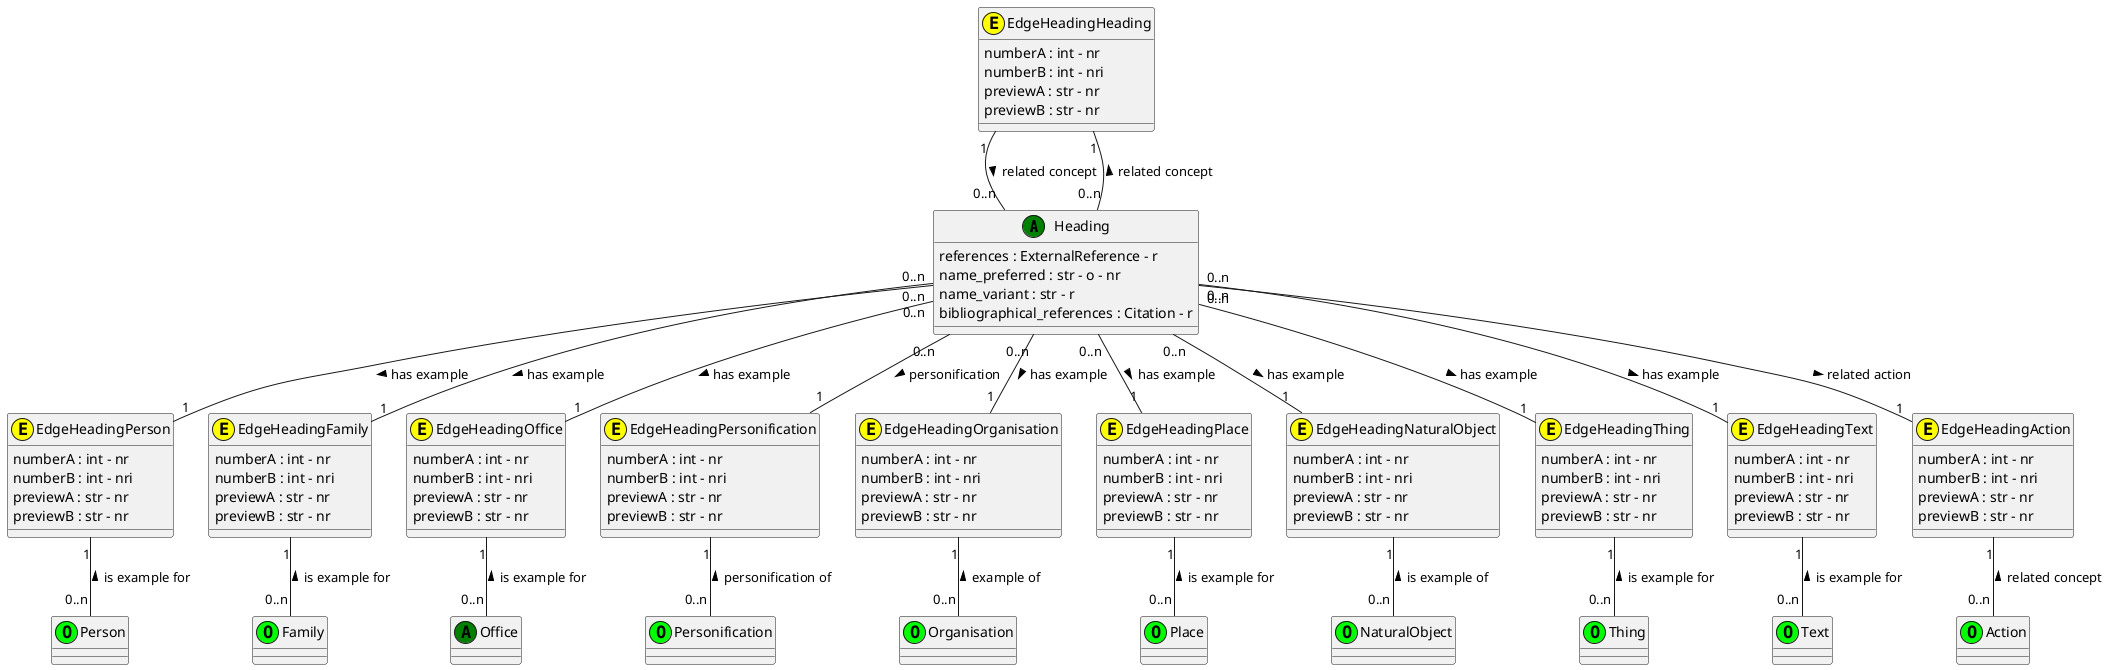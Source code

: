 @startuml Heading 

class Heading <<(A,green)>>
Heading : references : ExternalReference - r
Heading : name_preferred : str - o - nr
Heading : name_variant : str - r 
Heading : bibliographical_references : Citation - r

class Person <<(O,lime)>>

class Family <<(O,lime)>>

class Office <<(A,green)>>

class Personification <<(O,lime)>>

class Organisation <<(O,lime)>>

class Place <<(O,lime)>>

class NaturalObject <<(O,lime)>>

class Thing <<(O,lime)>>

class Text <<(O,lime)>>

class Action <<(O,lime)>>

class EdgeHeadingHeading <<(E,yellow)>>
EdgeHeadingHeading : numberA : int - nr
EdgeHeadingHeading : numberB : int - nri
EdgeHeadingHeading : previewA : str - nr
EdgeHeadingHeading : previewB : str - nr

class EdgeHeadingPerson  <<(E,yellow)>>
EdgeHeadingPerson : numberA : int - nr
EdgeHeadingPerson : numberB : int - nri
EdgeHeadingPerson : previewA : str - nr
EdgeHeadingPerson : previewB : str - nr

class EdgeHeadingFamily  <<(E,yellow)>>
EdgeHeadingFamily : numberA : int - nr
EdgeHeadingFamily : numberB : int - nri
EdgeHeadingFamily : previewA : str - nr
EdgeHeadingFamily : previewB : str - nr

class EdgeHeadingOffice  <<(E,yellow)>>
EdgeHeadingOffice : numberA : int - nr
EdgeHeadingOffice : numberB : int - nri
EdgeHeadingOffice : previewA : str - nr
EdgeHeadingOffice : previewB : str - nr

class EdgeHeadingPersonification  <<(E,yellow)>>
EdgeHeadingPersonification : numberA : int - nr
EdgeHeadingPersonification : numberB : int - nri
EdgeHeadingPersonification : previewA : str - nr
EdgeHeadingPersonification : previewB : str - nr

class EdgeHeadingOrganisation  <<(E,yellow)>>
EdgeHeadingOrganisation : numberA : int - nr
EdgeHeadingOrganisation : numberB : int - nri
EdgeHeadingOrganisation : previewA : str - nr
EdgeHeadingOrganisation : previewB : str - nr

class EdgeHeadingPlace  <<(E,yellow)>>
EdgeHeadingPlace : numberA : int - nr
EdgeHeadingPlace : numberB : int - nri
EdgeHeadingPlace : previewA : str - nr
EdgeHeadingPlace : previewB : str - nr

class EdgeHeadingNaturalObject  <<(E,yellow)>>
EdgeHeadingNaturalObject : numberA : int - nr
EdgeHeadingNaturalObject : numberB : int - nri
EdgeHeadingNaturalObject : previewA : str - nr
EdgeHeadingNaturalObject : previewB : str - nr

class EdgeHeadingThing <<(E,yellow)>>
EdgeHeadingThing : numberA : int - nr
EdgeHeadingThing : numberB : int - nri
EdgeHeadingThing : previewA : str - nr
EdgeHeadingThing : previewB : str - nr

class EdgeHeadingText  <<(E,yellow)>>
EdgeHeadingText : numberA : int - nr
EdgeHeadingText : numberB : int - nri
EdgeHeadingText : previewA : str - nr
EdgeHeadingText : previewB : str - nr

class EdgeHeadingAction  <<(E,yellow)>>
EdgeHeadingAction : numberA : int - nr
EdgeHeadingAction : numberB : int - nri
EdgeHeadingAction : previewA : str - nr
EdgeHeadingAction : previewB : str - nr

EdgeHeadingHeading "1" -- "0..n" Heading : related concept >
EdgeHeadingHeading "1" -- "0..n" Heading : related concept <

Heading "0..n" -- "1" EdgeHeadingPerson : > has example
EdgeHeadingPerson "1" -- "0..n" Person :  is example for <

Heading "0..n" -- "1" EdgeHeadingFamily : > has example
EdgeHeadingFamily "1" -- "0..n" Family :  is example for <

Heading "0..n" -- "1" EdgeHeadingOffice : > has example
EdgeHeadingOffice "1" -- "0..n" Office :  is example for <

Heading "0..n" -- "1" EdgeHeadingPersonification : > personification
EdgeHeadingPersonification "1" -- "0..n" Personification :  personification of <

Heading "0..n" -- "1" EdgeHeadingOrganisation : > has example
EdgeHeadingOrganisation "1" -- "0..n" Organisation: example of <

Heading "0..n" -- "1" EdgeHeadingPlace : > has example
EdgeHeadingPlace "1" -- "0..n" Place :  is example for <

Heading "0..n" -- "1" EdgeHeadingNaturalObject : has example >
EdgeHeadingNaturalObject "1" -- "0..n" NaturalObject : is example of <

Heading "0..n" -- "1" EdgeHeadingThing: has example >
EdgeHeadingThing "1" -- "0..n" Thing: is example for <

Heading "0..n" -- "1" EdgeHeadingText : > has example
EdgeHeadingText "1" -- "0..n" Text :  is example for <

Heading "0..n" -- "1" EdgeHeadingAction: related action >
EdgeHeadingAction "1" -- "0..n" Action: related concept <

@enduml
